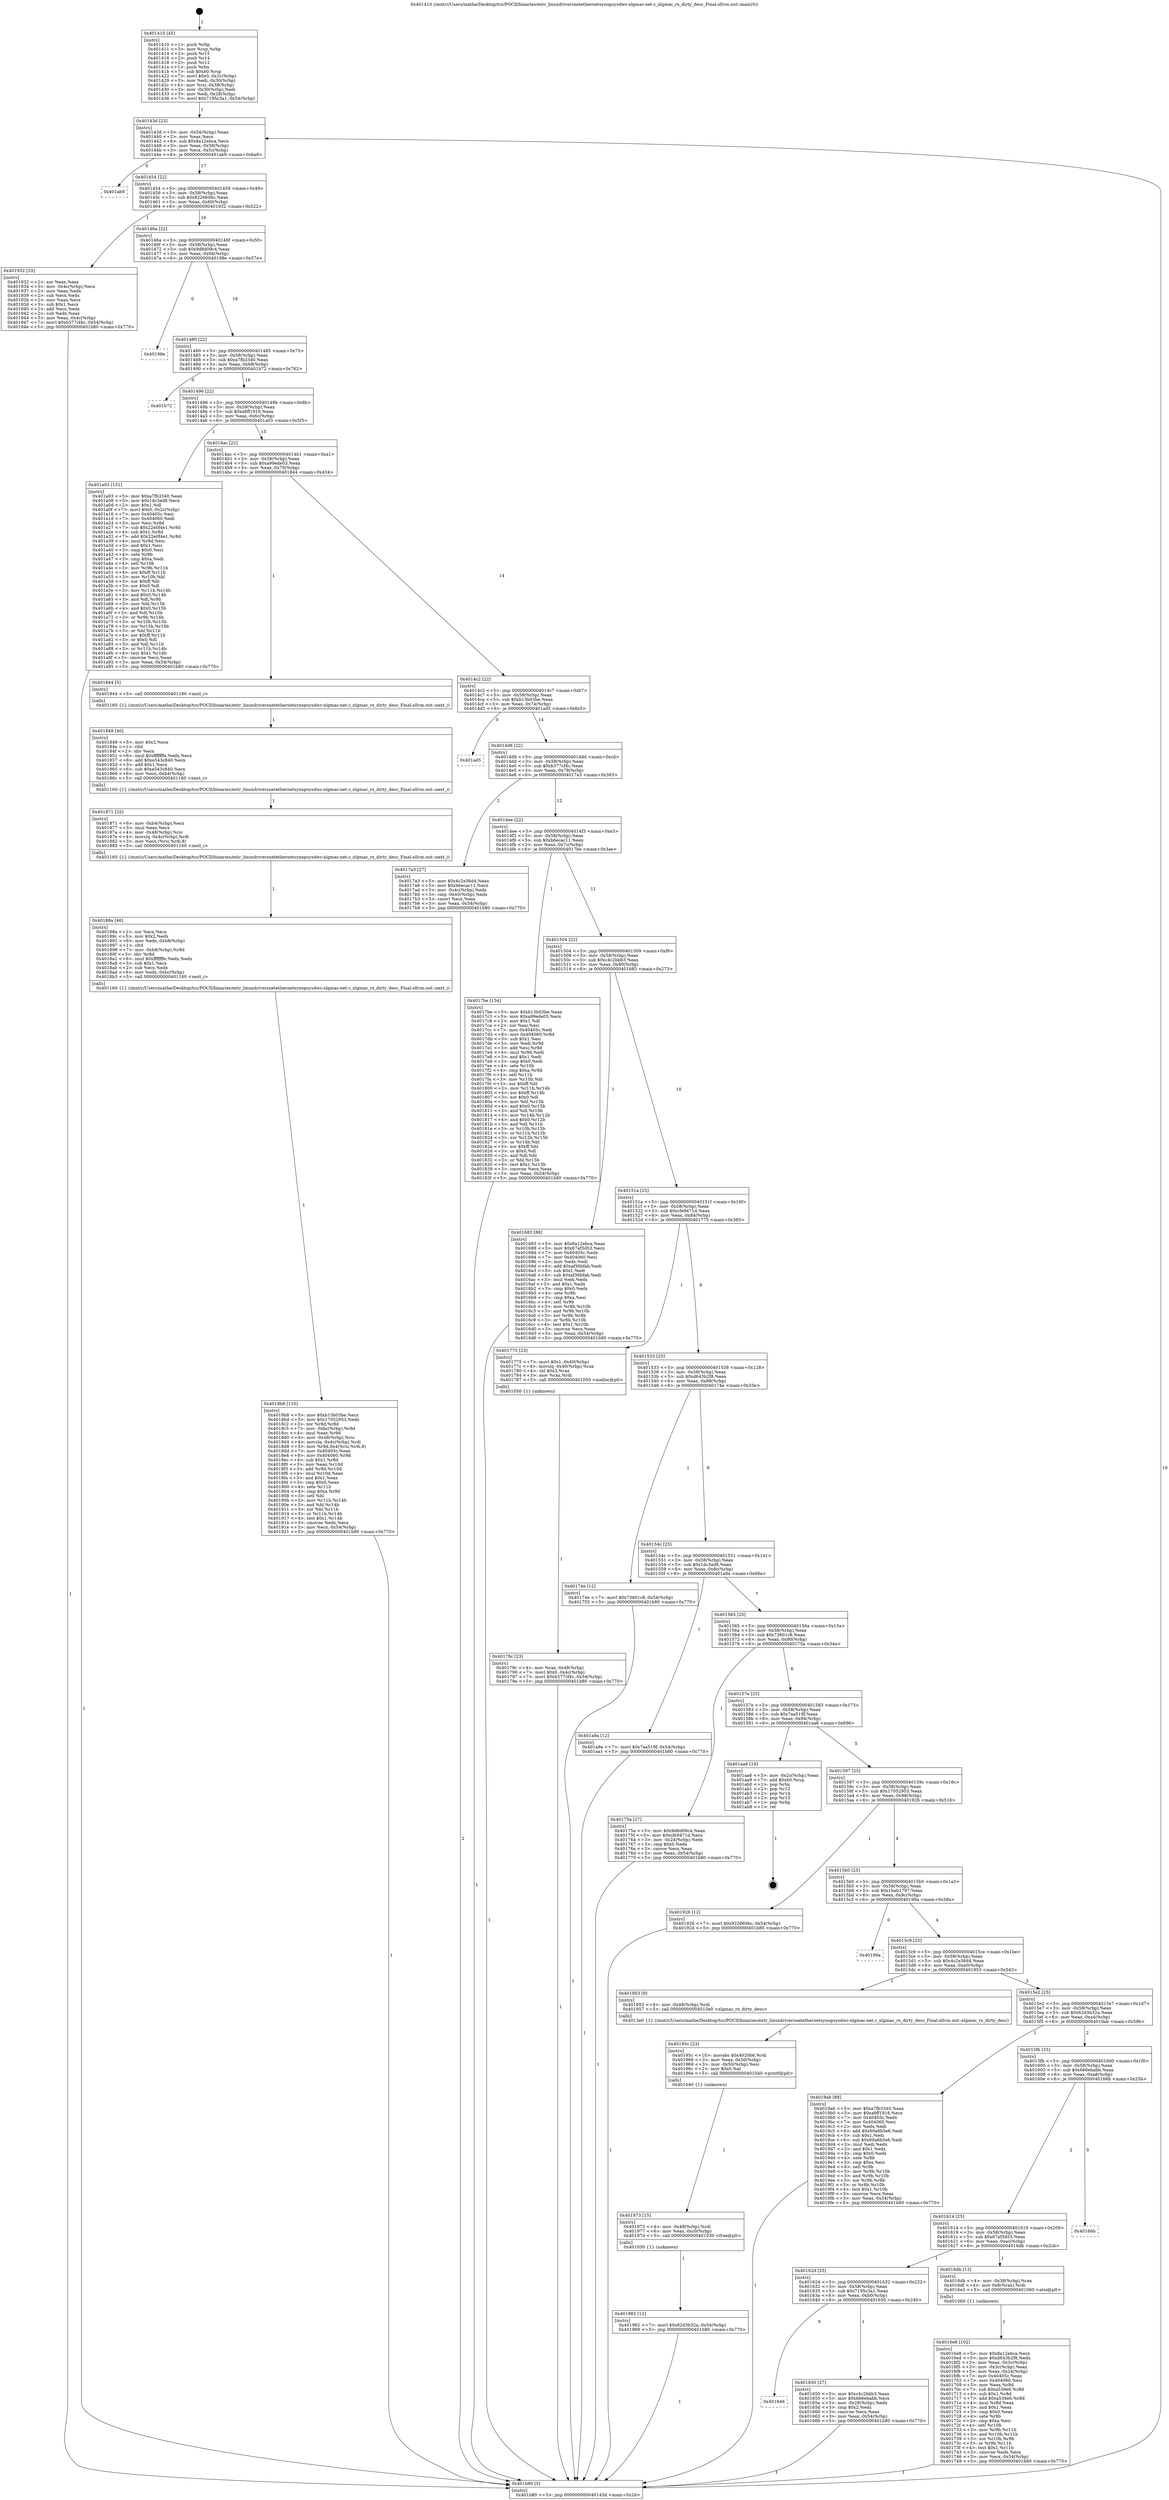 digraph "0x401410" {
  label = "0x401410 (/mnt/c/Users/mathe/Desktop/tcc/POCII/binaries/extr_linuxdriversnetethernetsynopsysdwc-xlgmac-net.c_xlgmac_rx_dirty_desc_Final-ollvm.out::main(0))"
  labelloc = "t"
  node[shape=record]

  Entry [label="",width=0.3,height=0.3,shape=circle,fillcolor=black,style=filled]
  "0x40143d" [label="{
     0x40143d [23]\l
     | [instrs]\l
     &nbsp;&nbsp;0x40143d \<+3\>: mov -0x54(%rbp),%eax\l
     &nbsp;&nbsp;0x401440 \<+2\>: mov %eax,%ecx\l
     &nbsp;&nbsp;0x401442 \<+6\>: sub $0x8a12ebca,%ecx\l
     &nbsp;&nbsp;0x401448 \<+3\>: mov %eax,-0x58(%rbp)\l
     &nbsp;&nbsp;0x40144b \<+3\>: mov %ecx,-0x5c(%rbp)\l
     &nbsp;&nbsp;0x40144e \<+6\>: je 0000000000401ab9 \<main+0x6a9\>\l
  }"]
  "0x401ab9" [label="{
     0x401ab9\l
  }", style=dashed]
  "0x401454" [label="{
     0x401454 [22]\l
     | [instrs]\l
     &nbsp;&nbsp;0x401454 \<+5\>: jmp 0000000000401459 \<main+0x49\>\l
     &nbsp;&nbsp;0x401459 \<+3\>: mov -0x58(%rbp),%eax\l
     &nbsp;&nbsp;0x40145c \<+5\>: sub $0x922660bc,%eax\l
     &nbsp;&nbsp;0x401461 \<+3\>: mov %eax,-0x60(%rbp)\l
     &nbsp;&nbsp;0x401464 \<+6\>: je 0000000000401932 \<main+0x522\>\l
  }"]
  Exit [label="",width=0.3,height=0.3,shape=circle,fillcolor=black,style=filled,peripheries=2]
  "0x401932" [label="{
     0x401932 [33]\l
     | [instrs]\l
     &nbsp;&nbsp;0x401932 \<+2\>: xor %eax,%eax\l
     &nbsp;&nbsp;0x401934 \<+3\>: mov -0x4c(%rbp),%ecx\l
     &nbsp;&nbsp;0x401937 \<+2\>: mov %eax,%edx\l
     &nbsp;&nbsp;0x401939 \<+2\>: sub %ecx,%edx\l
     &nbsp;&nbsp;0x40193b \<+2\>: mov %eax,%ecx\l
     &nbsp;&nbsp;0x40193d \<+3\>: sub $0x1,%ecx\l
     &nbsp;&nbsp;0x401940 \<+2\>: add %ecx,%edx\l
     &nbsp;&nbsp;0x401942 \<+2\>: sub %edx,%eax\l
     &nbsp;&nbsp;0x401944 \<+3\>: mov %eax,-0x4c(%rbp)\l
     &nbsp;&nbsp;0x401947 \<+7\>: movl $0xb377cf4c,-0x54(%rbp)\l
     &nbsp;&nbsp;0x40194e \<+5\>: jmp 0000000000401b80 \<main+0x770\>\l
  }"]
  "0x40146a" [label="{
     0x40146a [22]\l
     | [instrs]\l
     &nbsp;&nbsp;0x40146a \<+5\>: jmp 000000000040146f \<main+0x5f\>\l
     &nbsp;&nbsp;0x40146f \<+3\>: mov -0x58(%rbp),%eax\l
     &nbsp;&nbsp;0x401472 \<+5\>: sub $0x9d8d09c4,%eax\l
     &nbsp;&nbsp;0x401477 \<+3\>: mov %eax,-0x64(%rbp)\l
     &nbsp;&nbsp;0x40147a \<+6\>: je 000000000040198e \<main+0x57e\>\l
  }"]
  "0x401982" [label="{
     0x401982 [12]\l
     | [instrs]\l
     &nbsp;&nbsp;0x401982 \<+7\>: movl $0x62d3b32a,-0x54(%rbp)\l
     &nbsp;&nbsp;0x401989 \<+5\>: jmp 0000000000401b80 \<main+0x770\>\l
  }"]
  "0x40198e" [label="{
     0x40198e\l
  }", style=dashed]
  "0x401480" [label="{
     0x401480 [22]\l
     | [instrs]\l
     &nbsp;&nbsp;0x401480 \<+5\>: jmp 0000000000401485 \<main+0x75\>\l
     &nbsp;&nbsp;0x401485 \<+3\>: mov -0x58(%rbp),%eax\l
     &nbsp;&nbsp;0x401488 \<+5\>: sub $0xa7fb3340,%eax\l
     &nbsp;&nbsp;0x40148d \<+3\>: mov %eax,-0x68(%rbp)\l
     &nbsp;&nbsp;0x401490 \<+6\>: je 0000000000401b72 \<main+0x762\>\l
  }"]
  "0x401973" [label="{
     0x401973 [15]\l
     | [instrs]\l
     &nbsp;&nbsp;0x401973 \<+4\>: mov -0x48(%rbp),%rdi\l
     &nbsp;&nbsp;0x401977 \<+6\>: mov %eax,-0xc0(%rbp)\l
     &nbsp;&nbsp;0x40197d \<+5\>: call 0000000000401030 \<free@plt\>\l
     | [calls]\l
     &nbsp;&nbsp;0x401030 \{1\} (unknown)\l
  }"]
  "0x401b72" [label="{
     0x401b72\l
  }", style=dashed]
  "0x401496" [label="{
     0x401496 [22]\l
     | [instrs]\l
     &nbsp;&nbsp;0x401496 \<+5\>: jmp 000000000040149b \<main+0x8b\>\l
     &nbsp;&nbsp;0x40149b \<+3\>: mov -0x58(%rbp),%eax\l
     &nbsp;&nbsp;0x40149e \<+5\>: sub $0xa8ff1916,%eax\l
     &nbsp;&nbsp;0x4014a3 \<+3\>: mov %eax,-0x6c(%rbp)\l
     &nbsp;&nbsp;0x4014a6 \<+6\>: je 0000000000401a03 \<main+0x5f3\>\l
  }"]
  "0x40195c" [label="{
     0x40195c [23]\l
     | [instrs]\l
     &nbsp;&nbsp;0x40195c \<+10\>: movabs $0x4020b6,%rdi\l
     &nbsp;&nbsp;0x401966 \<+3\>: mov %eax,-0x50(%rbp)\l
     &nbsp;&nbsp;0x401969 \<+3\>: mov -0x50(%rbp),%esi\l
     &nbsp;&nbsp;0x40196c \<+2\>: mov $0x0,%al\l
     &nbsp;&nbsp;0x40196e \<+5\>: call 0000000000401040 \<printf@plt\>\l
     | [calls]\l
     &nbsp;&nbsp;0x401040 \{1\} (unknown)\l
  }"]
  "0x401a03" [label="{
     0x401a03 [151]\l
     | [instrs]\l
     &nbsp;&nbsp;0x401a03 \<+5\>: mov $0xa7fb3340,%eax\l
     &nbsp;&nbsp;0x401a08 \<+5\>: mov $0x1dc3ad8,%ecx\l
     &nbsp;&nbsp;0x401a0d \<+2\>: mov $0x1,%dl\l
     &nbsp;&nbsp;0x401a0f \<+7\>: movl $0x0,-0x2c(%rbp)\l
     &nbsp;&nbsp;0x401a16 \<+7\>: mov 0x40405c,%esi\l
     &nbsp;&nbsp;0x401a1d \<+7\>: mov 0x404060,%edi\l
     &nbsp;&nbsp;0x401a24 \<+3\>: mov %esi,%r8d\l
     &nbsp;&nbsp;0x401a27 \<+7\>: sub $0x22e0f4e1,%r8d\l
     &nbsp;&nbsp;0x401a2e \<+4\>: sub $0x1,%r8d\l
     &nbsp;&nbsp;0x401a32 \<+7\>: add $0x22e0f4e1,%r8d\l
     &nbsp;&nbsp;0x401a39 \<+4\>: imul %r8d,%esi\l
     &nbsp;&nbsp;0x401a3d \<+3\>: and $0x1,%esi\l
     &nbsp;&nbsp;0x401a40 \<+3\>: cmp $0x0,%esi\l
     &nbsp;&nbsp;0x401a43 \<+4\>: sete %r9b\l
     &nbsp;&nbsp;0x401a47 \<+3\>: cmp $0xa,%edi\l
     &nbsp;&nbsp;0x401a4a \<+4\>: setl %r10b\l
     &nbsp;&nbsp;0x401a4e \<+3\>: mov %r9b,%r11b\l
     &nbsp;&nbsp;0x401a51 \<+4\>: xor $0xff,%r11b\l
     &nbsp;&nbsp;0x401a55 \<+3\>: mov %r10b,%bl\l
     &nbsp;&nbsp;0x401a58 \<+3\>: xor $0xff,%bl\l
     &nbsp;&nbsp;0x401a5b \<+3\>: xor $0x0,%dl\l
     &nbsp;&nbsp;0x401a5e \<+3\>: mov %r11b,%r14b\l
     &nbsp;&nbsp;0x401a61 \<+4\>: and $0x0,%r14b\l
     &nbsp;&nbsp;0x401a65 \<+3\>: and %dl,%r9b\l
     &nbsp;&nbsp;0x401a68 \<+3\>: mov %bl,%r15b\l
     &nbsp;&nbsp;0x401a6b \<+4\>: and $0x0,%r15b\l
     &nbsp;&nbsp;0x401a6f \<+3\>: and %dl,%r10b\l
     &nbsp;&nbsp;0x401a72 \<+3\>: or %r9b,%r14b\l
     &nbsp;&nbsp;0x401a75 \<+3\>: or %r10b,%r15b\l
     &nbsp;&nbsp;0x401a78 \<+3\>: xor %r15b,%r14b\l
     &nbsp;&nbsp;0x401a7b \<+3\>: or %bl,%r11b\l
     &nbsp;&nbsp;0x401a7e \<+4\>: xor $0xff,%r11b\l
     &nbsp;&nbsp;0x401a82 \<+3\>: or $0x0,%dl\l
     &nbsp;&nbsp;0x401a85 \<+3\>: and %dl,%r11b\l
     &nbsp;&nbsp;0x401a88 \<+3\>: or %r11b,%r14b\l
     &nbsp;&nbsp;0x401a8b \<+4\>: test $0x1,%r14b\l
     &nbsp;&nbsp;0x401a8f \<+3\>: cmovne %ecx,%eax\l
     &nbsp;&nbsp;0x401a92 \<+3\>: mov %eax,-0x54(%rbp)\l
     &nbsp;&nbsp;0x401a95 \<+5\>: jmp 0000000000401b80 \<main+0x770\>\l
  }"]
  "0x4014ac" [label="{
     0x4014ac [22]\l
     | [instrs]\l
     &nbsp;&nbsp;0x4014ac \<+5\>: jmp 00000000004014b1 \<main+0xa1\>\l
     &nbsp;&nbsp;0x4014b1 \<+3\>: mov -0x58(%rbp),%eax\l
     &nbsp;&nbsp;0x4014b4 \<+5\>: sub $0xa99ede03,%eax\l
     &nbsp;&nbsp;0x4014b9 \<+3\>: mov %eax,-0x70(%rbp)\l
     &nbsp;&nbsp;0x4014bc \<+6\>: je 0000000000401844 \<main+0x434\>\l
  }"]
  "0x4018b8" [label="{
     0x4018b8 [110]\l
     | [instrs]\l
     &nbsp;&nbsp;0x4018b8 \<+5\>: mov $0xb13b03be,%ecx\l
     &nbsp;&nbsp;0x4018bd \<+5\>: mov $0x17052953,%edx\l
     &nbsp;&nbsp;0x4018c2 \<+3\>: xor %r8d,%r8d\l
     &nbsp;&nbsp;0x4018c5 \<+7\>: mov -0xbc(%rbp),%r9d\l
     &nbsp;&nbsp;0x4018cc \<+4\>: imul %eax,%r9d\l
     &nbsp;&nbsp;0x4018d0 \<+4\>: mov -0x48(%rbp),%rsi\l
     &nbsp;&nbsp;0x4018d4 \<+4\>: movslq -0x4c(%rbp),%rdi\l
     &nbsp;&nbsp;0x4018d8 \<+5\>: mov %r9d,0x4(%rsi,%rdi,8)\l
     &nbsp;&nbsp;0x4018dd \<+7\>: mov 0x40405c,%eax\l
     &nbsp;&nbsp;0x4018e4 \<+8\>: mov 0x404060,%r9d\l
     &nbsp;&nbsp;0x4018ec \<+4\>: sub $0x1,%r8d\l
     &nbsp;&nbsp;0x4018f0 \<+3\>: mov %eax,%r10d\l
     &nbsp;&nbsp;0x4018f3 \<+3\>: add %r8d,%r10d\l
     &nbsp;&nbsp;0x4018f6 \<+4\>: imul %r10d,%eax\l
     &nbsp;&nbsp;0x4018fa \<+3\>: and $0x1,%eax\l
     &nbsp;&nbsp;0x4018fd \<+3\>: cmp $0x0,%eax\l
     &nbsp;&nbsp;0x401900 \<+4\>: sete %r11b\l
     &nbsp;&nbsp;0x401904 \<+4\>: cmp $0xa,%r9d\l
     &nbsp;&nbsp;0x401908 \<+3\>: setl %bl\l
     &nbsp;&nbsp;0x40190b \<+3\>: mov %r11b,%r14b\l
     &nbsp;&nbsp;0x40190e \<+3\>: and %bl,%r14b\l
     &nbsp;&nbsp;0x401911 \<+3\>: xor %bl,%r11b\l
     &nbsp;&nbsp;0x401914 \<+3\>: or %r11b,%r14b\l
     &nbsp;&nbsp;0x401917 \<+4\>: test $0x1,%r14b\l
     &nbsp;&nbsp;0x40191b \<+3\>: cmovne %edx,%ecx\l
     &nbsp;&nbsp;0x40191e \<+3\>: mov %ecx,-0x54(%rbp)\l
     &nbsp;&nbsp;0x401921 \<+5\>: jmp 0000000000401b80 \<main+0x770\>\l
  }"]
  "0x401844" [label="{
     0x401844 [5]\l
     | [instrs]\l
     &nbsp;&nbsp;0x401844 \<+5\>: call 0000000000401160 \<next_i\>\l
     | [calls]\l
     &nbsp;&nbsp;0x401160 \{1\} (/mnt/c/Users/mathe/Desktop/tcc/POCII/binaries/extr_linuxdriversnetethernetsynopsysdwc-xlgmac-net.c_xlgmac_rx_dirty_desc_Final-ollvm.out::next_i)\l
  }"]
  "0x4014c2" [label="{
     0x4014c2 [22]\l
     | [instrs]\l
     &nbsp;&nbsp;0x4014c2 \<+5\>: jmp 00000000004014c7 \<main+0xb7\>\l
     &nbsp;&nbsp;0x4014c7 \<+3\>: mov -0x58(%rbp),%eax\l
     &nbsp;&nbsp;0x4014ca \<+5\>: sub $0xb13b03be,%eax\l
     &nbsp;&nbsp;0x4014cf \<+3\>: mov %eax,-0x74(%rbp)\l
     &nbsp;&nbsp;0x4014d2 \<+6\>: je 0000000000401ad5 \<main+0x6c5\>\l
  }"]
  "0x40188a" [label="{
     0x40188a [46]\l
     | [instrs]\l
     &nbsp;&nbsp;0x40188a \<+2\>: xor %ecx,%ecx\l
     &nbsp;&nbsp;0x40188c \<+5\>: mov $0x2,%edx\l
     &nbsp;&nbsp;0x401891 \<+6\>: mov %edx,-0xb8(%rbp)\l
     &nbsp;&nbsp;0x401897 \<+1\>: cltd\l
     &nbsp;&nbsp;0x401898 \<+7\>: mov -0xb8(%rbp),%r8d\l
     &nbsp;&nbsp;0x40189f \<+3\>: idiv %r8d\l
     &nbsp;&nbsp;0x4018a2 \<+6\>: imul $0xfffffffe,%edx,%edx\l
     &nbsp;&nbsp;0x4018a8 \<+3\>: sub $0x1,%ecx\l
     &nbsp;&nbsp;0x4018ab \<+2\>: sub %ecx,%edx\l
     &nbsp;&nbsp;0x4018ad \<+6\>: mov %edx,-0xbc(%rbp)\l
     &nbsp;&nbsp;0x4018b3 \<+5\>: call 0000000000401160 \<next_i\>\l
     | [calls]\l
     &nbsp;&nbsp;0x401160 \{1\} (/mnt/c/Users/mathe/Desktop/tcc/POCII/binaries/extr_linuxdriversnetethernetsynopsysdwc-xlgmac-net.c_xlgmac_rx_dirty_desc_Final-ollvm.out::next_i)\l
  }"]
  "0x401ad5" [label="{
     0x401ad5\l
  }", style=dashed]
  "0x4014d8" [label="{
     0x4014d8 [22]\l
     | [instrs]\l
     &nbsp;&nbsp;0x4014d8 \<+5\>: jmp 00000000004014dd \<main+0xcd\>\l
     &nbsp;&nbsp;0x4014dd \<+3\>: mov -0x58(%rbp),%eax\l
     &nbsp;&nbsp;0x4014e0 \<+5\>: sub $0xb377cf4c,%eax\l
     &nbsp;&nbsp;0x4014e5 \<+3\>: mov %eax,-0x78(%rbp)\l
     &nbsp;&nbsp;0x4014e8 \<+6\>: je 00000000004017a3 \<main+0x393\>\l
  }"]
  "0x401871" [label="{
     0x401871 [25]\l
     | [instrs]\l
     &nbsp;&nbsp;0x401871 \<+6\>: mov -0xb4(%rbp),%ecx\l
     &nbsp;&nbsp;0x401877 \<+3\>: imul %eax,%ecx\l
     &nbsp;&nbsp;0x40187a \<+4\>: mov -0x48(%rbp),%rsi\l
     &nbsp;&nbsp;0x40187e \<+4\>: movslq -0x4c(%rbp),%rdi\l
     &nbsp;&nbsp;0x401882 \<+3\>: mov %ecx,(%rsi,%rdi,8)\l
     &nbsp;&nbsp;0x401885 \<+5\>: call 0000000000401160 \<next_i\>\l
     | [calls]\l
     &nbsp;&nbsp;0x401160 \{1\} (/mnt/c/Users/mathe/Desktop/tcc/POCII/binaries/extr_linuxdriversnetethernetsynopsysdwc-xlgmac-net.c_xlgmac_rx_dirty_desc_Final-ollvm.out::next_i)\l
  }"]
  "0x4017a3" [label="{
     0x4017a3 [27]\l
     | [instrs]\l
     &nbsp;&nbsp;0x4017a3 \<+5\>: mov $0x4c2e36d4,%eax\l
     &nbsp;&nbsp;0x4017a8 \<+5\>: mov $0xb6ecac11,%ecx\l
     &nbsp;&nbsp;0x4017ad \<+3\>: mov -0x4c(%rbp),%edx\l
     &nbsp;&nbsp;0x4017b0 \<+3\>: cmp -0x40(%rbp),%edx\l
     &nbsp;&nbsp;0x4017b3 \<+3\>: cmovl %ecx,%eax\l
     &nbsp;&nbsp;0x4017b6 \<+3\>: mov %eax,-0x54(%rbp)\l
     &nbsp;&nbsp;0x4017b9 \<+5\>: jmp 0000000000401b80 \<main+0x770\>\l
  }"]
  "0x4014ee" [label="{
     0x4014ee [22]\l
     | [instrs]\l
     &nbsp;&nbsp;0x4014ee \<+5\>: jmp 00000000004014f3 \<main+0xe3\>\l
     &nbsp;&nbsp;0x4014f3 \<+3\>: mov -0x58(%rbp),%eax\l
     &nbsp;&nbsp;0x4014f6 \<+5\>: sub $0xb6ecac11,%eax\l
     &nbsp;&nbsp;0x4014fb \<+3\>: mov %eax,-0x7c(%rbp)\l
     &nbsp;&nbsp;0x4014fe \<+6\>: je 00000000004017be \<main+0x3ae\>\l
  }"]
  "0x401849" [label="{
     0x401849 [40]\l
     | [instrs]\l
     &nbsp;&nbsp;0x401849 \<+5\>: mov $0x2,%ecx\l
     &nbsp;&nbsp;0x40184e \<+1\>: cltd\l
     &nbsp;&nbsp;0x40184f \<+2\>: idiv %ecx\l
     &nbsp;&nbsp;0x401851 \<+6\>: imul $0xfffffffe,%edx,%ecx\l
     &nbsp;&nbsp;0x401857 \<+6\>: add $0xe543c840,%ecx\l
     &nbsp;&nbsp;0x40185d \<+3\>: add $0x1,%ecx\l
     &nbsp;&nbsp;0x401860 \<+6\>: sub $0xe543c840,%ecx\l
     &nbsp;&nbsp;0x401866 \<+6\>: mov %ecx,-0xb4(%rbp)\l
     &nbsp;&nbsp;0x40186c \<+5\>: call 0000000000401160 \<next_i\>\l
     | [calls]\l
     &nbsp;&nbsp;0x401160 \{1\} (/mnt/c/Users/mathe/Desktop/tcc/POCII/binaries/extr_linuxdriversnetethernetsynopsysdwc-xlgmac-net.c_xlgmac_rx_dirty_desc_Final-ollvm.out::next_i)\l
  }"]
  "0x4017be" [label="{
     0x4017be [134]\l
     | [instrs]\l
     &nbsp;&nbsp;0x4017be \<+5\>: mov $0xb13b03be,%eax\l
     &nbsp;&nbsp;0x4017c3 \<+5\>: mov $0xa99ede03,%ecx\l
     &nbsp;&nbsp;0x4017c8 \<+2\>: mov $0x1,%dl\l
     &nbsp;&nbsp;0x4017ca \<+2\>: xor %esi,%esi\l
     &nbsp;&nbsp;0x4017cc \<+7\>: mov 0x40405c,%edi\l
     &nbsp;&nbsp;0x4017d3 \<+8\>: mov 0x404060,%r8d\l
     &nbsp;&nbsp;0x4017db \<+3\>: sub $0x1,%esi\l
     &nbsp;&nbsp;0x4017de \<+3\>: mov %edi,%r9d\l
     &nbsp;&nbsp;0x4017e1 \<+3\>: add %esi,%r9d\l
     &nbsp;&nbsp;0x4017e4 \<+4\>: imul %r9d,%edi\l
     &nbsp;&nbsp;0x4017e8 \<+3\>: and $0x1,%edi\l
     &nbsp;&nbsp;0x4017eb \<+3\>: cmp $0x0,%edi\l
     &nbsp;&nbsp;0x4017ee \<+4\>: sete %r10b\l
     &nbsp;&nbsp;0x4017f2 \<+4\>: cmp $0xa,%r8d\l
     &nbsp;&nbsp;0x4017f6 \<+4\>: setl %r11b\l
     &nbsp;&nbsp;0x4017fa \<+3\>: mov %r10b,%bl\l
     &nbsp;&nbsp;0x4017fd \<+3\>: xor $0xff,%bl\l
     &nbsp;&nbsp;0x401800 \<+3\>: mov %r11b,%r14b\l
     &nbsp;&nbsp;0x401803 \<+4\>: xor $0xff,%r14b\l
     &nbsp;&nbsp;0x401807 \<+3\>: xor $0x0,%dl\l
     &nbsp;&nbsp;0x40180a \<+3\>: mov %bl,%r15b\l
     &nbsp;&nbsp;0x40180d \<+4\>: and $0x0,%r15b\l
     &nbsp;&nbsp;0x401811 \<+3\>: and %dl,%r10b\l
     &nbsp;&nbsp;0x401814 \<+3\>: mov %r14b,%r12b\l
     &nbsp;&nbsp;0x401817 \<+4\>: and $0x0,%r12b\l
     &nbsp;&nbsp;0x40181b \<+3\>: and %dl,%r11b\l
     &nbsp;&nbsp;0x40181e \<+3\>: or %r10b,%r15b\l
     &nbsp;&nbsp;0x401821 \<+3\>: or %r11b,%r12b\l
     &nbsp;&nbsp;0x401824 \<+3\>: xor %r12b,%r15b\l
     &nbsp;&nbsp;0x401827 \<+3\>: or %r14b,%bl\l
     &nbsp;&nbsp;0x40182a \<+3\>: xor $0xff,%bl\l
     &nbsp;&nbsp;0x40182d \<+3\>: or $0x0,%dl\l
     &nbsp;&nbsp;0x401830 \<+2\>: and %dl,%bl\l
     &nbsp;&nbsp;0x401832 \<+3\>: or %bl,%r15b\l
     &nbsp;&nbsp;0x401835 \<+4\>: test $0x1,%r15b\l
     &nbsp;&nbsp;0x401839 \<+3\>: cmovne %ecx,%eax\l
     &nbsp;&nbsp;0x40183c \<+3\>: mov %eax,-0x54(%rbp)\l
     &nbsp;&nbsp;0x40183f \<+5\>: jmp 0000000000401b80 \<main+0x770\>\l
  }"]
  "0x401504" [label="{
     0x401504 [22]\l
     | [instrs]\l
     &nbsp;&nbsp;0x401504 \<+5\>: jmp 0000000000401509 \<main+0xf9\>\l
     &nbsp;&nbsp;0x401509 \<+3\>: mov -0x58(%rbp),%eax\l
     &nbsp;&nbsp;0x40150c \<+5\>: sub $0xc4c2bbb3,%eax\l
     &nbsp;&nbsp;0x401511 \<+3\>: mov %eax,-0x80(%rbp)\l
     &nbsp;&nbsp;0x401514 \<+6\>: je 0000000000401683 \<main+0x273\>\l
  }"]
  "0x40178c" [label="{
     0x40178c [23]\l
     | [instrs]\l
     &nbsp;&nbsp;0x40178c \<+4\>: mov %rax,-0x48(%rbp)\l
     &nbsp;&nbsp;0x401790 \<+7\>: movl $0x0,-0x4c(%rbp)\l
     &nbsp;&nbsp;0x401797 \<+7\>: movl $0xb377cf4c,-0x54(%rbp)\l
     &nbsp;&nbsp;0x40179e \<+5\>: jmp 0000000000401b80 \<main+0x770\>\l
  }"]
  "0x401683" [label="{
     0x401683 [88]\l
     | [instrs]\l
     &nbsp;&nbsp;0x401683 \<+5\>: mov $0x8a12ebca,%eax\l
     &nbsp;&nbsp;0x401688 \<+5\>: mov $0x67af3d53,%ecx\l
     &nbsp;&nbsp;0x40168d \<+7\>: mov 0x40405c,%edx\l
     &nbsp;&nbsp;0x401694 \<+7\>: mov 0x404060,%esi\l
     &nbsp;&nbsp;0x40169b \<+2\>: mov %edx,%edi\l
     &nbsp;&nbsp;0x40169d \<+6\>: add $0xaf36bfab,%edi\l
     &nbsp;&nbsp;0x4016a3 \<+3\>: sub $0x1,%edi\l
     &nbsp;&nbsp;0x4016a6 \<+6\>: sub $0xaf36bfab,%edi\l
     &nbsp;&nbsp;0x4016ac \<+3\>: imul %edi,%edx\l
     &nbsp;&nbsp;0x4016af \<+3\>: and $0x1,%edx\l
     &nbsp;&nbsp;0x4016b2 \<+3\>: cmp $0x0,%edx\l
     &nbsp;&nbsp;0x4016b5 \<+4\>: sete %r8b\l
     &nbsp;&nbsp;0x4016b9 \<+3\>: cmp $0xa,%esi\l
     &nbsp;&nbsp;0x4016bc \<+4\>: setl %r9b\l
     &nbsp;&nbsp;0x4016c0 \<+3\>: mov %r8b,%r10b\l
     &nbsp;&nbsp;0x4016c3 \<+3\>: and %r9b,%r10b\l
     &nbsp;&nbsp;0x4016c6 \<+3\>: xor %r9b,%r8b\l
     &nbsp;&nbsp;0x4016c9 \<+3\>: or %r8b,%r10b\l
     &nbsp;&nbsp;0x4016cc \<+4\>: test $0x1,%r10b\l
     &nbsp;&nbsp;0x4016d0 \<+3\>: cmovne %ecx,%eax\l
     &nbsp;&nbsp;0x4016d3 \<+3\>: mov %eax,-0x54(%rbp)\l
     &nbsp;&nbsp;0x4016d6 \<+5\>: jmp 0000000000401b80 \<main+0x770\>\l
  }"]
  "0x40151a" [label="{
     0x40151a [25]\l
     | [instrs]\l
     &nbsp;&nbsp;0x40151a \<+5\>: jmp 000000000040151f \<main+0x10f\>\l
     &nbsp;&nbsp;0x40151f \<+3\>: mov -0x58(%rbp),%eax\l
     &nbsp;&nbsp;0x401522 \<+5\>: sub $0xcfe9471d,%eax\l
     &nbsp;&nbsp;0x401527 \<+6\>: mov %eax,-0x84(%rbp)\l
     &nbsp;&nbsp;0x40152d \<+6\>: je 0000000000401775 \<main+0x365\>\l
  }"]
  "0x4016e8" [label="{
     0x4016e8 [102]\l
     | [instrs]\l
     &nbsp;&nbsp;0x4016e8 \<+5\>: mov $0x8a12ebca,%ecx\l
     &nbsp;&nbsp;0x4016ed \<+5\>: mov $0xd643b2f8,%edx\l
     &nbsp;&nbsp;0x4016f2 \<+3\>: mov %eax,-0x3c(%rbp)\l
     &nbsp;&nbsp;0x4016f5 \<+3\>: mov -0x3c(%rbp),%eax\l
     &nbsp;&nbsp;0x4016f8 \<+3\>: mov %eax,-0x24(%rbp)\l
     &nbsp;&nbsp;0x4016fb \<+7\>: mov 0x40405c,%eax\l
     &nbsp;&nbsp;0x401702 \<+7\>: mov 0x404060,%esi\l
     &nbsp;&nbsp;0x401709 \<+3\>: mov %eax,%r8d\l
     &nbsp;&nbsp;0x40170c \<+7\>: sub $0xa539e6,%r8d\l
     &nbsp;&nbsp;0x401713 \<+4\>: sub $0x1,%r8d\l
     &nbsp;&nbsp;0x401717 \<+7\>: add $0xa539e6,%r8d\l
     &nbsp;&nbsp;0x40171e \<+4\>: imul %r8d,%eax\l
     &nbsp;&nbsp;0x401722 \<+3\>: and $0x1,%eax\l
     &nbsp;&nbsp;0x401725 \<+3\>: cmp $0x0,%eax\l
     &nbsp;&nbsp;0x401728 \<+4\>: sete %r9b\l
     &nbsp;&nbsp;0x40172c \<+3\>: cmp $0xa,%esi\l
     &nbsp;&nbsp;0x40172f \<+4\>: setl %r10b\l
     &nbsp;&nbsp;0x401733 \<+3\>: mov %r9b,%r11b\l
     &nbsp;&nbsp;0x401736 \<+3\>: and %r10b,%r11b\l
     &nbsp;&nbsp;0x401739 \<+3\>: xor %r10b,%r9b\l
     &nbsp;&nbsp;0x40173c \<+3\>: or %r9b,%r11b\l
     &nbsp;&nbsp;0x40173f \<+4\>: test $0x1,%r11b\l
     &nbsp;&nbsp;0x401743 \<+3\>: cmovne %edx,%ecx\l
     &nbsp;&nbsp;0x401746 \<+3\>: mov %ecx,-0x54(%rbp)\l
     &nbsp;&nbsp;0x401749 \<+5\>: jmp 0000000000401b80 \<main+0x770\>\l
  }"]
  "0x401775" [label="{
     0x401775 [23]\l
     | [instrs]\l
     &nbsp;&nbsp;0x401775 \<+7\>: movl $0x1,-0x40(%rbp)\l
     &nbsp;&nbsp;0x40177c \<+4\>: movslq -0x40(%rbp),%rax\l
     &nbsp;&nbsp;0x401780 \<+4\>: shl $0x3,%rax\l
     &nbsp;&nbsp;0x401784 \<+3\>: mov %rax,%rdi\l
     &nbsp;&nbsp;0x401787 \<+5\>: call 0000000000401050 \<malloc@plt\>\l
     | [calls]\l
     &nbsp;&nbsp;0x401050 \{1\} (unknown)\l
  }"]
  "0x401533" [label="{
     0x401533 [25]\l
     | [instrs]\l
     &nbsp;&nbsp;0x401533 \<+5\>: jmp 0000000000401538 \<main+0x128\>\l
     &nbsp;&nbsp;0x401538 \<+3\>: mov -0x58(%rbp),%eax\l
     &nbsp;&nbsp;0x40153b \<+5\>: sub $0xd643b2f8,%eax\l
     &nbsp;&nbsp;0x401540 \<+6\>: mov %eax,-0x88(%rbp)\l
     &nbsp;&nbsp;0x401546 \<+6\>: je 000000000040174e \<main+0x33e\>\l
  }"]
  "0x401410" [label="{
     0x401410 [45]\l
     | [instrs]\l
     &nbsp;&nbsp;0x401410 \<+1\>: push %rbp\l
     &nbsp;&nbsp;0x401411 \<+3\>: mov %rsp,%rbp\l
     &nbsp;&nbsp;0x401414 \<+2\>: push %r15\l
     &nbsp;&nbsp;0x401416 \<+2\>: push %r14\l
     &nbsp;&nbsp;0x401418 \<+2\>: push %r12\l
     &nbsp;&nbsp;0x40141a \<+1\>: push %rbx\l
     &nbsp;&nbsp;0x40141b \<+7\>: sub $0xb0,%rsp\l
     &nbsp;&nbsp;0x401422 \<+7\>: movl $0x0,-0x2c(%rbp)\l
     &nbsp;&nbsp;0x401429 \<+3\>: mov %edi,-0x30(%rbp)\l
     &nbsp;&nbsp;0x40142c \<+4\>: mov %rsi,-0x38(%rbp)\l
     &nbsp;&nbsp;0x401430 \<+3\>: mov -0x30(%rbp),%edi\l
     &nbsp;&nbsp;0x401433 \<+3\>: mov %edi,-0x28(%rbp)\l
     &nbsp;&nbsp;0x401436 \<+7\>: movl $0x7195c3a1,-0x54(%rbp)\l
  }"]
  "0x40174e" [label="{
     0x40174e [12]\l
     | [instrs]\l
     &nbsp;&nbsp;0x40174e \<+7\>: movl $0x73601c8,-0x54(%rbp)\l
     &nbsp;&nbsp;0x401755 \<+5\>: jmp 0000000000401b80 \<main+0x770\>\l
  }"]
  "0x40154c" [label="{
     0x40154c [25]\l
     | [instrs]\l
     &nbsp;&nbsp;0x40154c \<+5\>: jmp 0000000000401551 \<main+0x141\>\l
     &nbsp;&nbsp;0x401551 \<+3\>: mov -0x58(%rbp),%eax\l
     &nbsp;&nbsp;0x401554 \<+5\>: sub $0x1dc3ad8,%eax\l
     &nbsp;&nbsp;0x401559 \<+6\>: mov %eax,-0x8c(%rbp)\l
     &nbsp;&nbsp;0x40155f \<+6\>: je 0000000000401a9a \<main+0x68a\>\l
  }"]
  "0x401b80" [label="{
     0x401b80 [5]\l
     | [instrs]\l
     &nbsp;&nbsp;0x401b80 \<+5\>: jmp 000000000040143d \<main+0x2d\>\l
  }"]
  "0x401a9a" [label="{
     0x401a9a [12]\l
     | [instrs]\l
     &nbsp;&nbsp;0x401a9a \<+7\>: movl $0x7aa519f,-0x54(%rbp)\l
     &nbsp;&nbsp;0x401aa1 \<+5\>: jmp 0000000000401b80 \<main+0x770\>\l
  }"]
  "0x401565" [label="{
     0x401565 [25]\l
     | [instrs]\l
     &nbsp;&nbsp;0x401565 \<+5\>: jmp 000000000040156a \<main+0x15a\>\l
     &nbsp;&nbsp;0x40156a \<+3\>: mov -0x58(%rbp),%eax\l
     &nbsp;&nbsp;0x40156d \<+5\>: sub $0x73601c8,%eax\l
     &nbsp;&nbsp;0x401572 \<+6\>: mov %eax,-0x90(%rbp)\l
     &nbsp;&nbsp;0x401578 \<+6\>: je 000000000040175a \<main+0x34a\>\l
  }"]
  "0x401646" [label="{
     0x401646\l
  }", style=dashed]
  "0x40175a" [label="{
     0x40175a [27]\l
     | [instrs]\l
     &nbsp;&nbsp;0x40175a \<+5\>: mov $0x9d8d09c4,%eax\l
     &nbsp;&nbsp;0x40175f \<+5\>: mov $0xcfe9471d,%ecx\l
     &nbsp;&nbsp;0x401764 \<+3\>: mov -0x24(%rbp),%edx\l
     &nbsp;&nbsp;0x401767 \<+3\>: cmp $0x0,%edx\l
     &nbsp;&nbsp;0x40176a \<+3\>: cmove %ecx,%eax\l
     &nbsp;&nbsp;0x40176d \<+3\>: mov %eax,-0x54(%rbp)\l
     &nbsp;&nbsp;0x401770 \<+5\>: jmp 0000000000401b80 \<main+0x770\>\l
  }"]
  "0x40157e" [label="{
     0x40157e [25]\l
     | [instrs]\l
     &nbsp;&nbsp;0x40157e \<+5\>: jmp 0000000000401583 \<main+0x173\>\l
     &nbsp;&nbsp;0x401583 \<+3\>: mov -0x58(%rbp),%eax\l
     &nbsp;&nbsp;0x401586 \<+5\>: sub $0x7aa519f,%eax\l
     &nbsp;&nbsp;0x40158b \<+6\>: mov %eax,-0x94(%rbp)\l
     &nbsp;&nbsp;0x401591 \<+6\>: je 0000000000401aa6 \<main+0x696\>\l
  }"]
  "0x401650" [label="{
     0x401650 [27]\l
     | [instrs]\l
     &nbsp;&nbsp;0x401650 \<+5\>: mov $0xc4c2bbb3,%eax\l
     &nbsp;&nbsp;0x401655 \<+5\>: mov $0x666ebabb,%ecx\l
     &nbsp;&nbsp;0x40165a \<+3\>: mov -0x28(%rbp),%edx\l
     &nbsp;&nbsp;0x40165d \<+3\>: cmp $0x2,%edx\l
     &nbsp;&nbsp;0x401660 \<+3\>: cmovne %ecx,%eax\l
     &nbsp;&nbsp;0x401663 \<+3\>: mov %eax,-0x54(%rbp)\l
     &nbsp;&nbsp;0x401666 \<+5\>: jmp 0000000000401b80 \<main+0x770\>\l
  }"]
  "0x401aa6" [label="{
     0x401aa6 [19]\l
     | [instrs]\l
     &nbsp;&nbsp;0x401aa6 \<+3\>: mov -0x2c(%rbp),%eax\l
     &nbsp;&nbsp;0x401aa9 \<+7\>: add $0xb0,%rsp\l
     &nbsp;&nbsp;0x401ab0 \<+1\>: pop %rbx\l
     &nbsp;&nbsp;0x401ab1 \<+2\>: pop %r12\l
     &nbsp;&nbsp;0x401ab3 \<+2\>: pop %r14\l
     &nbsp;&nbsp;0x401ab5 \<+2\>: pop %r15\l
     &nbsp;&nbsp;0x401ab7 \<+1\>: pop %rbp\l
     &nbsp;&nbsp;0x401ab8 \<+1\>: ret\l
  }"]
  "0x401597" [label="{
     0x401597 [25]\l
     | [instrs]\l
     &nbsp;&nbsp;0x401597 \<+5\>: jmp 000000000040159c \<main+0x18c\>\l
     &nbsp;&nbsp;0x40159c \<+3\>: mov -0x58(%rbp),%eax\l
     &nbsp;&nbsp;0x40159f \<+5\>: sub $0x17052953,%eax\l
     &nbsp;&nbsp;0x4015a4 \<+6\>: mov %eax,-0x98(%rbp)\l
     &nbsp;&nbsp;0x4015aa \<+6\>: je 0000000000401926 \<main+0x516\>\l
  }"]
  "0x40162d" [label="{
     0x40162d [25]\l
     | [instrs]\l
     &nbsp;&nbsp;0x40162d \<+5\>: jmp 0000000000401632 \<main+0x222\>\l
     &nbsp;&nbsp;0x401632 \<+3\>: mov -0x58(%rbp),%eax\l
     &nbsp;&nbsp;0x401635 \<+5\>: sub $0x7195c3a1,%eax\l
     &nbsp;&nbsp;0x40163a \<+6\>: mov %eax,-0xb0(%rbp)\l
     &nbsp;&nbsp;0x401640 \<+6\>: je 0000000000401650 \<main+0x240\>\l
  }"]
  "0x401926" [label="{
     0x401926 [12]\l
     | [instrs]\l
     &nbsp;&nbsp;0x401926 \<+7\>: movl $0x922660bc,-0x54(%rbp)\l
     &nbsp;&nbsp;0x40192d \<+5\>: jmp 0000000000401b80 \<main+0x770\>\l
  }"]
  "0x4015b0" [label="{
     0x4015b0 [25]\l
     | [instrs]\l
     &nbsp;&nbsp;0x4015b0 \<+5\>: jmp 00000000004015b5 \<main+0x1a5\>\l
     &nbsp;&nbsp;0x4015b5 \<+3\>: mov -0x58(%rbp),%eax\l
     &nbsp;&nbsp;0x4015b8 \<+5\>: sub $0x1bab1797,%eax\l
     &nbsp;&nbsp;0x4015bd \<+6\>: mov %eax,-0x9c(%rbp)\l
     &nbsp;&nbsp;0x4015c3 \<+6\>: je 000000000040199a \<main+0x58a\>\l
  }"]
  "0x4016db" [label="{
     0x4016db [13]\l
     | [instrs]\l
     &nbsp;&nbsp;0x4016db \<+4\>: mov -0x38(%rbp),%rax\l
     &nbsp;&nbsp;0x4016df \<+4\>: mov 0x8(%rax),%rdi\l
     &nbsp;&nbsp;0x4016e3 \<+5\>: call 0000000000401060 \<atoi@plt\>\l
     | [calls]\l
     &nbsp;&nbsp;0x401060 \{1\} (unknown)\l
  }"]
  "0x40199a" [label="{
     0x40199a\l
  }", style=dashed]
  "0x4015c9" [label="{
     0x4015c9 [25]\l
     | [instrs]\l
     &nbsp;&nbsp;0x4015c9 \<+5\>: jmp 00000000004015ce \<main+0x1be\>\l
     &nbsp;&nbsp;0x4015ce \<+3\>: mov -0x58(%rbp),%eax\l
     &nbsp;&nbsp;0x4015d1 \<+5\>: sub $0x4c2e36d4,%eax\l
     &nbsp;&nbsp;0x4015d6 \<+6\>: mov %eax,-0xa0(%rbp)\l
     &nbsp;&nbsp;0x4015dc \<+6\>: je 0000000000401953 \<main+0x543\>\l
  }"]
  "0x401614" [label="{
     0x401614 [25]\l
     | [instrs]\l
     &nbsp;&nbsp;0x401614 \<+5\>: jmp 0000000000401619 \<main+0x209\>\l
     &nbsp;&nbsp;0x401619 \<+3\>: mov -0x58(%rbp),%eax\l
     &nbsp;&nbsp;0x40161c \<+5\>: sub $0x67af3d53,%eax\l
     &nbsp;&nbsp;0x401621 \<+6\>: mov %eax,-0xac(%rbp)\l
     &nbsp;&nbsp;0x401627 \<+6\>: je 00000000004016db \<main+0x2cb\>\l
  }"]
  "0x401953" [label="{
     0x401953 [9]\l
     | [instrs]\l
     &nbsp;&nbsp;0x401953 \<+4\>: mov -0x48(%rbp),%rdi\l
     &nbsp;&nbsp;0x401957 \<+5\>: call 00000000004013e0 \<xlgmac_rx_dirty_desc\>\l
     | [calls]\l
     &nbsp;&nbsp;0x4013e0 \{1\} (/mnt/c/Users/mathe/Desktop/tcc/POCII/binaries/extr_linuxdriversnetethernetsynopsysdwc-xlgmac-net.c_xlgmac_rx_dirty_desc_Final-ollvm.out::xlgmac_rx_dirty_desc)\l
  }"]
  "0x4015e2" [label="{
     0x4015e2 [25]\l
     | [instrs]\l
     &nbsp;&nbsp;0x4015e2 \<+5\>: jmp 00000000004015e7 \<main+0x1d7\>\l
     &nbsp;&nbsp;0x4015e7 \<+3\>: mov -0x58(%rbp),%eax\l
     &nbsp;&nbsp;0x4015ea \<+5\>: sub $0x62d3b32a,%eax\l
     &nbsp;&nbsp;0x4015ef \<+6\>: mov %eax,-0xa4(%rbp)\l
     &nbsp;&nbsp;0x4015f5 \<+6\>: je 00000000004019ab \<main+0x59b\>\l
  }"]
  "0x40166b" [label="{
     0x40166b\l
  }", style=dashed]
  "0x4019ab" [label="{
     0x4019ab [88]\l
     | [instrs]\l
     &nbsp;&nbsp;0x4019ab \<+5\>: mov $0xa7fb3340,%eax\l
     &nbsp;&nbsp;0x4019b0 \<+5\>: mov $0xa8ff1916,%ecx\l
     &nbsp;&nbsp;0x4019b5 \<+7\>: mov 0x40405c,%edx\l
     &nbsp;&nbsp;0x4019bc \<+7\>: mov 0x404060,%esi\l
     &nbsp;&nbsp;0x4019c3 \<+2\>: mov %edx,%edi\l
     &nbsp;&nbsp;0x4019c5 \<+6\>: add $0x60a6b5e6,%edi\l
     &nbsp;&nbsp;0x4019cb \<+3\>: sub $0x1,%edi\l
     &nbsp;&nbsp;0x4019ce \<+6\>: sub $0x60a6b5e6,%edi\l
     &nbsp;&nbsp;0x4019d4 \<+3\>: imul %edi,%edx\l
     &nbsp;&nbsp;0x4019d7 \<+3\>: and $0x1,%edx\l
     &nbsp;&nbsp;0x4019da \<+3\>: cmp $0x0,%edx\l
     &nbsp;&nbsp;0x4019dd \<+4\>: sete %r8b\l
     &nbsp;&nbsp;0x4019e1 \<+3\>: cmp $0xa,%esi\l
     &nbsp;&nbsp;0x4019e4 \<+4\>: setl %r9b\l
     &nbsp;&nbsp;0x4019e8 \<+3\>: mov %r8b,%r10b\l
     &nbsp;&nbsp;0x4019eb \<+3\>: and %r9b,%r10b\l
     &nbsp;&nbsp;0x4019ee \<+3\>: xor %r9b,%r8b\l
     &nbsp;&nbsp;0x4019f1 \<+3\>: or %r8b,%r10b\l
     &nbsp;&nbsp;0x4019f4 \<+4\>: test $0x1,%r10b\l
     &nbsp;&nbsp;0x4019f8 \<+3\>: cmovne %ecx,%eax\l
     &nbsp;&nbsp;0x4019fb \<+3\>: mov %eax,-0x54(%rbp)\l
     &nbsp;&nbsp;0x4019fe \<+5\>: jmp 0000000000401b80 \<main+0x770\>\l
  }"]
  "0x4015fb" [label="{
     0x4015fb [25]\l
     | [instrs]\l
     &nbsp;&nbsp;0x4015fb \<+5\>: jmp 0000000000401600 \<main+0x1f0\>\l
     &nbsp;&nbsp;0x401600 \<+3\>: mov -0x58(%rbp),%eax\l
     &nbsp;&nbsp;0x401603 \<+5\>: sub $0x666ebabb,%eax\l
     &nbsp;&nbsp;0x401608 \<+6\>: mov %eax,-0xa8(%rbp)\l
     &nbsp;&nbsp;0x40160e \<+6\>: je 000000000040166b \<main+0x25b\>\l
  }"]
  Entry -> "0x401410" [label=" 1"]
  "0x40143d" -> "0x401ab9" [label=" 0"]
  "0x40143d" -> "0x401454" [label=" 17"]
  "0x401aa6" -> Exit [label=" 1"]
  "0x401454" -> "0x401932" [label=" 1"]
  "0x401454" -> "0x40146a" [label=" 16"]
  "0x401a9a" -> "0x401b80" [label=" 1"]
  "0x40146a" -> "0x40198e" [label=" 0"]
  "0x40146a" -> "0x401480" [label=" 16"]
  "0x401a03" -> "0x401b80" [label=" 1"]
  "0x401480" -> "0x401b72" [label=" 0"]
  "0x401480" -> "0x401496" [label=" 16"]
  "0x4019ab" -> "0x401b80" [label=" 1"]
  "0x401496" -> "0x401a03" [label=" 1"]
  "0x401496" -> "0x4014ac" [label=" 15"]
  "0x401982" -> "0x401b80" [label=" 1"]
  "0x4014ac" -> "0x401844" [label=" 1"]
  "0x4014ac" -> "0x4014c2" [label=" 14"]
  "0x401973" -> "0x401982" [label=" 1"]
  "0x4014c2" -> "0x401ad5" [label=" 0"]
  "0x4014c2" -> "0x4014d8" [label=" 14"]
  "0x40195c" -> "0x401973" [label=" 1"]
  "0x4014d8" -> "0x4017a3" [label=" 2"]
  "0x4014d8" -> "0x4014ee" [label=" 12"]
  "0x401953" -> "0x40195c" [label=" 1"]
  "0x4014ee" -> "0x4017be" [label=" 1"]
  "0x4014ee" -> "0x401504" [label=" 11"]
  "0x401932" -> "0x401b80" [label=" 1"]
  "0x401504" -> "0x401683" [label=" 1"]
  "0x401504" -> "0x40151a" [label=" 10"]
  "0x401926" -> "0x401b80" [label=" 1"]
  "0x40151a" -> "0x401775" [label=" 1"]
  "0x40151a" -> "0x401533" [label=" 9"]
  "0x4018b8" -> "0x401b80" [label=" 1"]
  "0x401533" -> "0x40174e" [label=" 1"]
  "0x401533" -> "0x40154c" [label=" 8"]
  "0x40188a" -> "0x4018b8" [label=" 1"]
  "0x40154c" -> "0x401a9a" [label=" 1"]
  "0x40154c" -> "0x401565" [label=" 7"]
  "0x401871" -> "0x40188a" [label=" 1"]
  "0x401565" -> "0x40175a" [label=" 1"]
  "0x401565" -> "0x40157e" [label=" 6"]
  "0x401849" -> "0x401871" [label=" 1"]
  "0x40157e" -> "0x401aa6" [label=" 1"]
  "0x40157e" -> "0x401597" [label=" 5"]
  "0x401844" -> "0x401849" [label=" 1"]
  "0x401597" -> "0x401926" [label=" 1"]
  "0x401597" -> "0x4015b0" [label=" 4"]
  "0x4017a3" -> "0x401b80" [label=" 2"]
  "0x4015b0" -> "0x40199a" [label=" 0"]
  "0x4015b0" -> "0x4015c9" [label=" 4"]
  "0x40178c" -> "0x401b80" [label=" 1"]
  "0x4015c9" -> "0x401953" [label=" 1"]
  "0x4015c9" -> "0x4015e2" [label=" 3"]
  "0x40175a" -> "0x401b80" [label=" 1"]
  "0x4015e2" -> "0x4019ab" [label=" 1"]
  "0x4015e2" -> "0x4015fb" [label=" 2"]
  "0x40174e" -> "0x401b80" [label=" 1"]
  "0x4015fb" -> "0x40166b" [label=" 0"]
  "0x4015fb" -> "0x401614" [label=" 2"]
  "0x401775" -> "0x40178c" [label=" 1"]
  "0x401614" -> "0x4016db" [label=" 1"]
  "0x401614" -> "0x40162d" [label=" 1"]
  "0x4017be" -> "0x401b80" [label=" 1"]
  "0x40162d" -> "0x401650" [label=" 1"]
  "0x40162d" -> "0x401646" [label=" 0"]
  "0x401650" -> "0x401b80" [label=" 1"]
  "0x401410" -> "0x40143d" [label=" 1"]
  "0x401b80" -> "0x40143d" [label=" 16"]
  "0x401683" -> "0x401b80" [label=" 1"]
  "0x4016db" -> "0x4016e8" [label=" 1"]
  "0x4016e8" -> "0x401b80" [label=" 1"]
}
